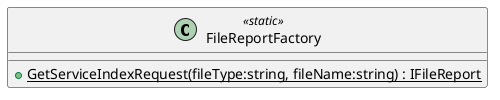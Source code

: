 @startuml
class FileReportFactory <<static>> {
    + {static} GetServiceIndexRequest(fileType:string, fileName:string) : IFileReport
}
@enduml
